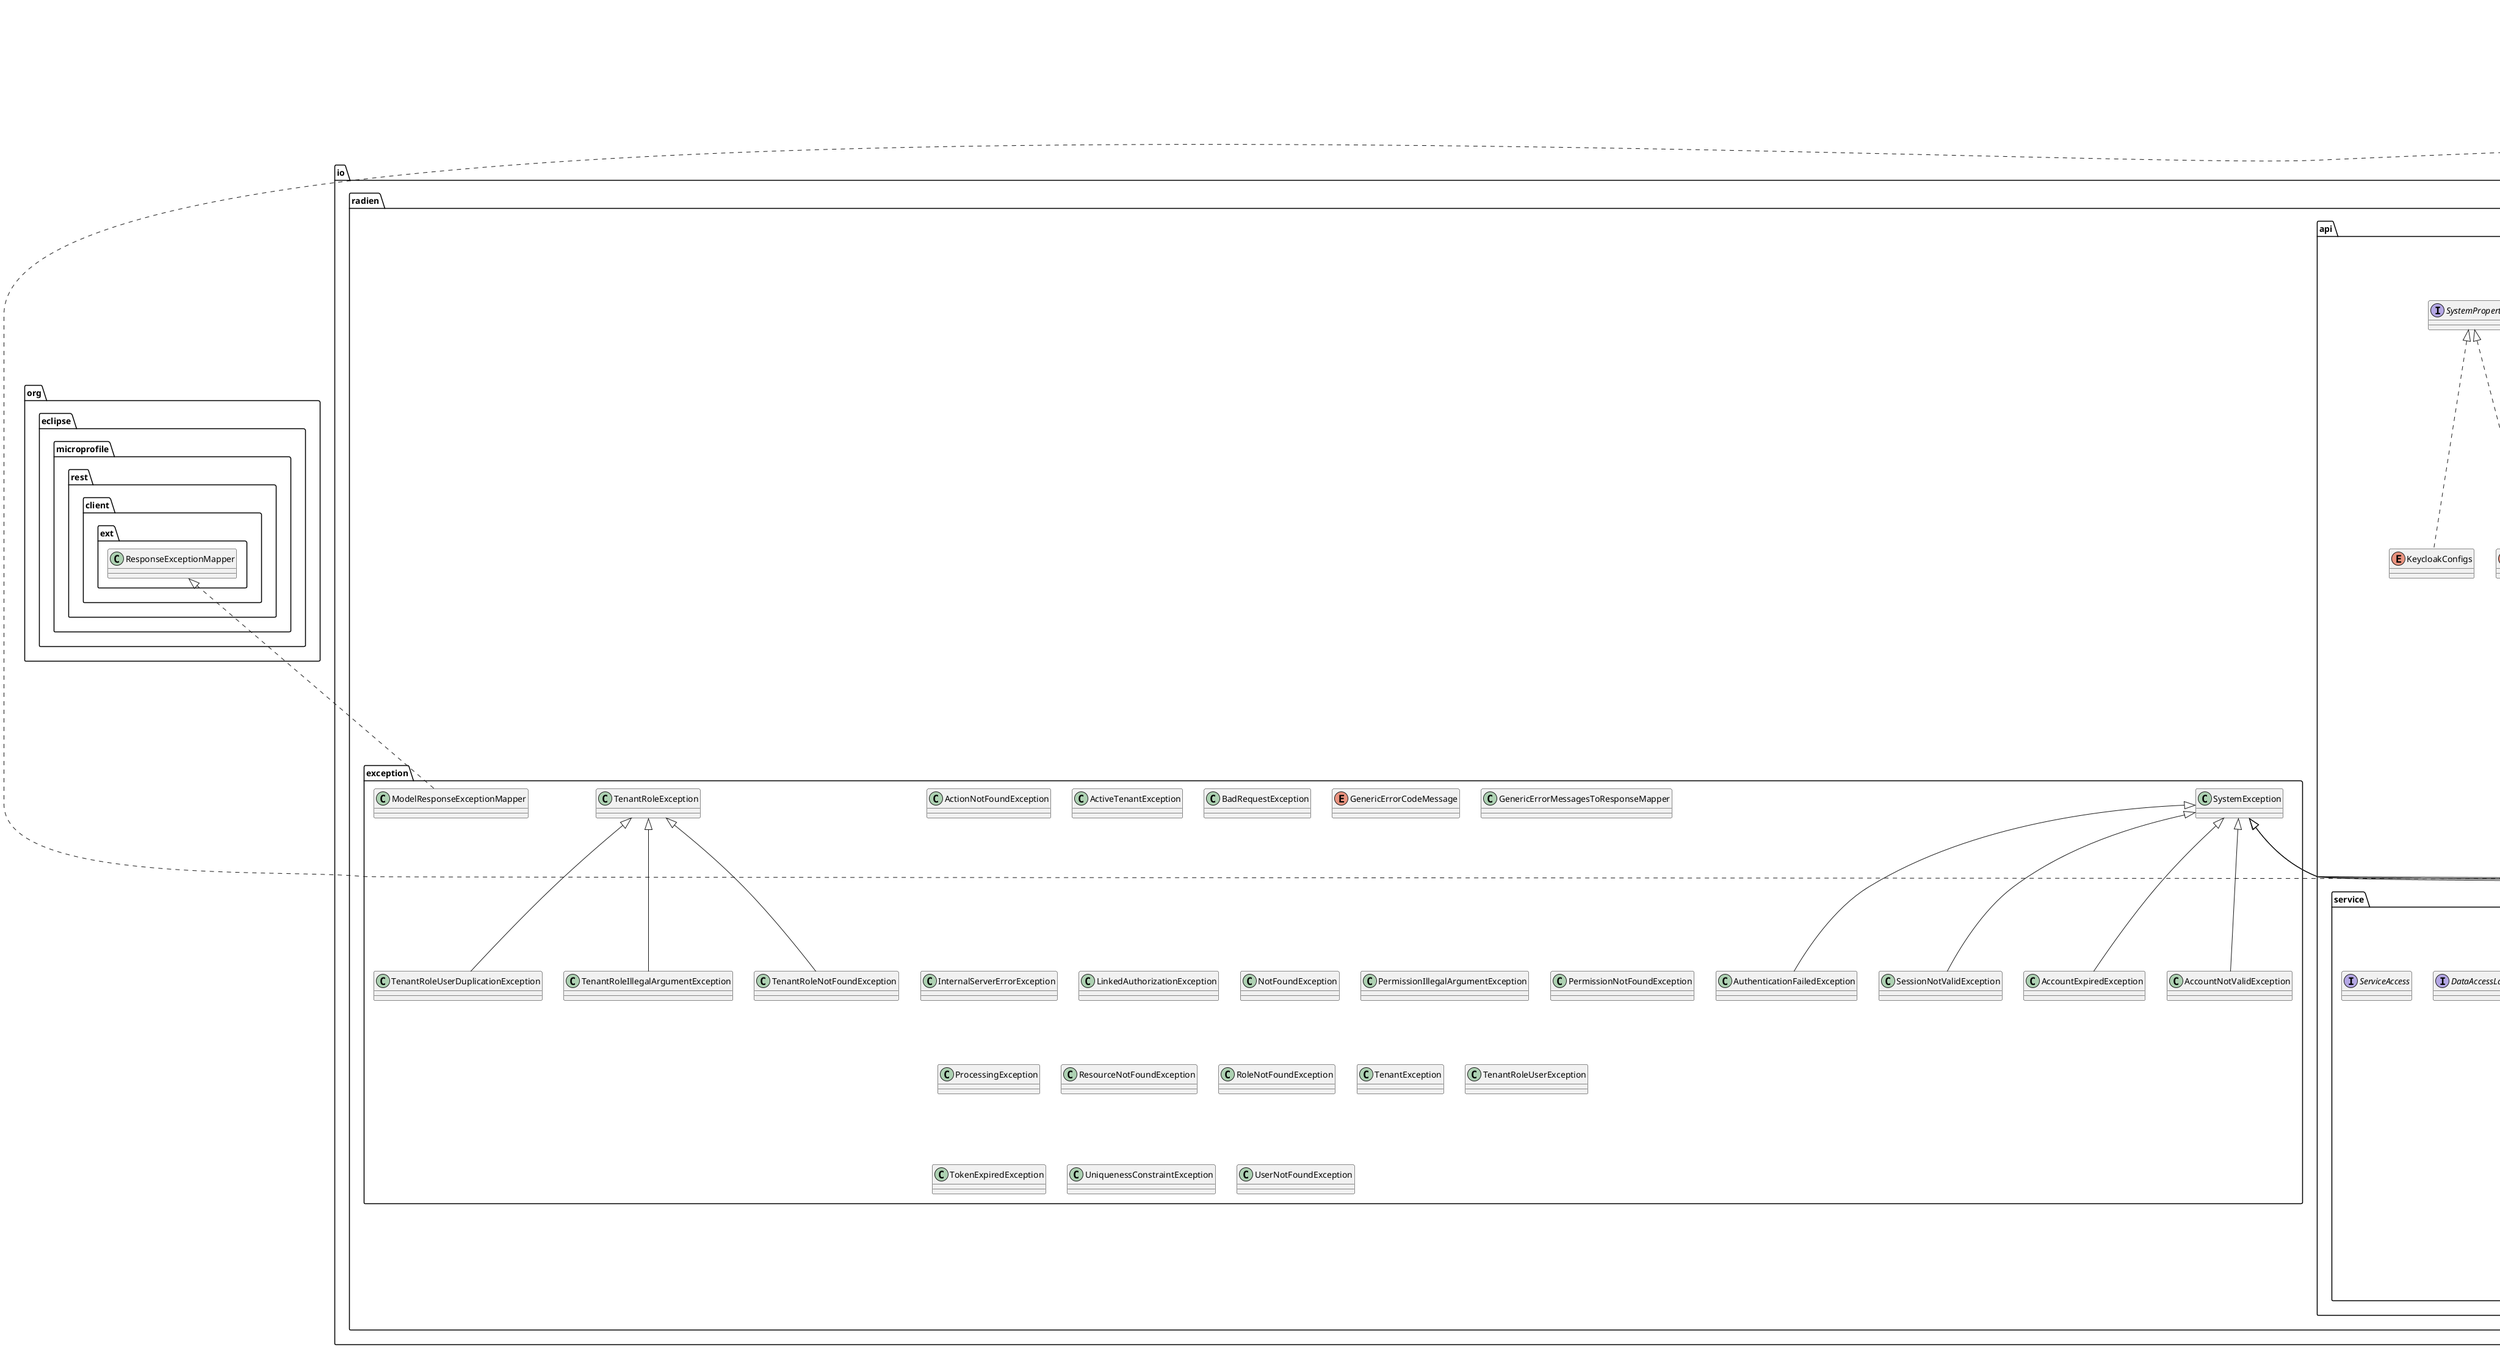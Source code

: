 @startuml

title __RD-API's Class Diagram__\n

  namespace io.radien.api {
    interface io.radien.api.Appframeable {
    }
  }
  

  namespace io.radien.api {
    interface io.radien.api.Configurable {
    }
  }
  

  namespace io.radien.api {
    interface io.radien.api.Event {
    }
  }
  

  namespace io.radien.api {
    interface io.radien.api.IAppframe {
    }
  }
  

  namespace io.radien.api {
    enum KeycloakConfigs {
    }
  }
  

  namespace io.radien.api {
    interface io.radien.api.Model {
    }
  }
  

  namespace io.radien.api {
    interface io.radien.api.OAFAccess {
    }
  }
  

  namespace io.radien.api {
    enum OAFProperties {
    }
  }
  

  namespace io.radien.api {
    interface io.radien.api.SystemProperties {
    }
  }
  

  namespace io.radien.api {
    enum SystemVariables {
    }
  }
  

  namespace io.radien.api {
    namespace entity {
      class io.radien.api.entity.Page {
      }
    }
  }
  

  namespace io.radien.api {
    namespace kernel.messages {
      enum SystemMessageTypes {
      }
    }
  }
  

  namespace io.radien.api {
    namespace kernel.messages {
      enum SystemMessages {
      }
    }
  }
  

  namespace io.radien.api {
    namespace model {
      abstract class io.radien.api.model.AbstractModel {
      }
    }
  }
  

  namespace io.radien.api {
    namespace model {
      interface io.radien.api.model.Model {
      }
    }
  }
  

  namespace io.radien.api {
    namespace model {
      class io.radien.api.model.ModelValueId {
      }
    }
  }
  

  namespace io.radien.api {
    namespace model {
      interface io.radien.api.model.SystemId {
      }
    }
  }
  

  namespace io.radien.api {
    namespace model {
      namespace identity {
        abstract class io.radien.api.model.identity.AbstractContactModel {
        }
      }
    }
  }
  

  namespace io.radien.api {
    namespace model {
      namespace identity {
        abstract class io.radien.api.model.identity.AbstractIdentityModel {
        }
      }
    }
  }
  

  namespace io.radien.api {
    namespace model {
      namespace identity {
        interface io.radien.api.model.identity.SystemIdentity {
        }
      }
    }
  }
  

  namespace io.radien.api {
    namespace model {
      namespace identity {
        interface io.radien.api.model.identity.SystemIdentityContact {
        }
      }
    }
  }
  

  namespace io.radien.api {
    namespace model {
      namespace permission {
        abstract class io.radien.api.model.permission.AbstractActionModel {
        }
      }
    }
  }
  

  namespace io.radien.api {
    namespace model {
      namespace permission {
        abstract class io.radien.api.model.permission.AbstractPermissionModel {
        }
      }
    }
  }
  

  namespace io.radien.api {
    namespace model {
      namespace permission {
        abstract class io.radien.api.model.permission.AbstractResourceModel {
        }
      }
    }
  }
  

  namespace io.radien.api {
    namespace model {
      namespace permission {
        interface io.radien.api.model.permission.SystemAction {
        }
      }
    }
  }
  

  namespace io.radien.api {
    namespace model {
      namespace permission {
        interface io.radien.api.model.permission.SystemActionSearchFilter {
        }
      }
    }
  }
  

  namespace io.radien.api {
    namespace model {
      namespace permission {
        interface io.radien.api.model.permission.SystemPermission {
        }
      }
    }
  }
  

  namespace io.radien.api {
    namespace model {
      namespace permission {
        interface io.radien.api.model.permission.SystemPermissionSearchFilter {
        }
      }
    }
  }
  

  namespace io.radien.api {
    namespace model {
      namespace permission {
        interface io.radien.api.model.permission.SystemResource {
        }
      }
    }
  }
  

  namespace io.radien.api {
    namespace model {
      namespace permission {
        interface io.radien.api.model.permission.SystemResourceSearchFilter {
        }
      }
    }
  }
  

  namespace io.radien.api {
    namespace model {
      namespace role {
        abstract class io.radien.api.model.role.AbstractRoleModel {
        }
      }
    }
  }
  

  namespace io.radien.api {
    namespace model {
      namespace role {
        interface io.radien.api.model.role.SystemRole {
        }
      }
    }
  }
  

  namespace io.radien.api {
    namespace model {
      namespace role {
        interface io.radien.api.model.role.SystemRoleSearchFilter {
        }
      }
    }
  }
  

  namespace io.radien.api {
    namespace model {
      namespace tenant {
        interface io.radien.api.model.tenant.SystemActiveTenant {
        }
      }
    }
  }
  

  namespace io.radien.api {
    namespace model {
      namespace tenant {
        interface io.radien.api.model.tenant.SystemActiveTenantSearchFilter {
        }
      }
    }
  }
  

  namespace io.radien.api {
    namespace model {
      namespace tenant {
        interface io.radien.api.model.tenant.SystemContract {
        }
      }
    }
  }
  

  namespace io.radien.api {
    namespace model {
      namespace tenant {
        interface io.radien.api.model.tenant.SystemTenant {
        }
      }
    }
  }
  

  namespace io.radien.api {
    namespace model {
      namespace tenant {
        interface io.radien.api.model.tenant.SystemTenantSearchFilter {
        }
      }
    }
  }
  

  namespace io.radien.api {
    namespace model {
      namespace tenant {
        interface io.radien.api.model.tenant.SystemTenantType {
        }
      }
    }
  }
  

  namespace io.radien.api {
    namespace model {
      namespace tenant {
        namespace ole {
          interface io.radien.api.model.tenantrole.SystemTenantRole {
          }
        }
      }
    }
  }
  

  namespace io.radien.api {
    namespace model {
      namespace tenant {
        namespace ole {
          interface io.radien.api.model.tenantrole.SystemTenantRolePermission {
          }
        }
      }
    }
  }
  

  namespace io.radien.api {
    namespace model {
      namespace tenant {
        namespace ole {
          interface io.radien.api.model.tenantrole.SystemTenantRolePermissionSearchFilter {
          }
        }
      }
    }
  }
  

  namespace io.radien.api {
    namespace model {
      namespace tenant {
        namespace ole {
          interface io.radien.api.model.tenantrole.SystemTenantRoleSearchFilter {
          }
        }
      }
    }
  }
  

  namespace io.radien.api {
    namespace model {
      namespace tenant {
        namespace ole {
          interface io.radien.api.model.tenantrole.SystemTenantRoleUser {
          }
        }
      }
    }
  }
  

  namespace io.radien.api {
    namespace model {
      namespace tenant {
        namespace ole {
          interface io.radien.api.model.tenantrole.SystemTenantRoleUserSearchFilter {
          }
        }
      }
    }
  }
  

  namespace io.radien.api {
    namespace model {
      namespace user {
        abstract class io.radien.api.model.user.AbstractUserModel {
        }
      }
    }
  }
  

  namespace io.radien.api {
    namespace model {
      namespace user {
        interface io.radien.api.model.user.SystemUser {
        }
      }
    }
  }
  

  namespace io.radien.api {
    namespace model {
      namespace user {
        interface io.radien.api.model.user.SystemUserSearchFilter {
        }
      }
    }
  }
  

  namespace io.radien.api {
    namespace search {
      class io.radien.api.search.SearchFilterCriteria {
      }
    }
  }
  

  namespace io.radien.api {
    namespace search {
      class io.radien.api.search.SearchableByIds {
      }
    }
  }
  

  namespace io.radien.api {
    namespace search {
      interface io.radien.api.search.SystemSearchFilterCriteria {
      }
    }
  }
  

  namespace io.radien.api {
    namespace search {
      interface io.radien.api.search.SystemSearchableByIds {
      }
    }
  }
  

  namespace io.radien.api {
    namespace security {
      interface io.radien.api.security.TokensPlaceHolder {
      }
    }
  }
  

  namespace io.radien.api {
    namespace security {
      interface io.radien.api.security.UserSessionEnabled {
      }
    }
  }
  

  namespace io.radien.api {
    namespace service {
      interface io.radien.api.service.DataAccessLayer {
      }
    }
  }
  

  namespace io.radien.api {
    namespace service {
      interface io.radien.api.service.ServiceAccess {
      }
    }
  }
  

  namespace io.radien.api {
    namespace service {
      namespace batch {
        class io.radien.api.service.batch.BatchSummary {
        }
      }
    }
  }
  

  namespace io.radien.api {
    namespace service {
      namespace batch {
        class io.radien.api.service.batch.DataIssue {
        }
      }
    }
  }
  

  namespace io.radien.api {
    namespace service {
      namespace ecm {
        interface io.radien.api.service.ecm.ContentServiceAccess {
        }
      }
    }
  }
  

  namespace io.radien.api {
    namespace service {
      namespace ecm {
        namespace exception {
          class io.radien.api.service.ecm.exception.ContentNotAvailableException {
          }
        }
      }
    }
  }
  

  namespace io.radien.api {
    namespace service {
      namespace ecm {
        namespace exception {
          class io.radien.api.service.ecm.exception.ContentRepositoryNotAvailableException {
          }
        }
      }
    }
  }
  

  namespace io.radien.api {
    namespace service {
      namespace ecm {
        namespace exception {
          class io.radien.api.service.ecm.exception.ElementNotFoundException {
          }
        }
      }
    }
  }
  

  namespace io.radien.api {
    namespace service {
      namespace ecm {
        namespace exception {
          class io.radien.api.service.ecm.exception.NameNotValidException {
          }
        }
      }
    }
  }
  

  namespace io.radien.api {
    namespace service {
      namespace ecm {
        namespace model {
          abstract class io.radien.api.service.ecm.model.AbstractECMModel {
          }
        }
      }
    }
  }
  

  namespace io.radien.api {
    namespace service {
      namespace ecm {
        namespace model {
          class io.radien.api.service.ecm.model.Content {
          }
        }
      }
    }
  }
  

  namespace io.radien.api {
    namespace service {
      namespace ecm {
        namespace model {
          enum ContentType {
          }
        }
      }
    }
  }
  

  namespace io.radien.api {
    namespace service {
      namespace ecm {
        namespace model {
          class io.radien.api.service.ecm.model.ContentVersion {
          }
        }
      }
    }
  }
  

  namespace io.radien.api {
    namespace service {
      namespace ecm {
        namespace model {
          class io.radien.api.service.ecm.model.Document {
          }
        }
      }
    }
  }
  

  namespace io.radien.api {
    namespace service {
      namespace ecm {
        namespace model {
          interface io.radien.api.service.ecm.model.EnterpriseContent {
          }
        }
      }
    }
  }
  

  namespace io.radien.api {
    namespace service {
      namespace ecm {
        namespace model {
          class io.radien.api.service.ecm.model.Folder {
          }
        }
      }
    }
  }
  

  namespace io.radien.api {
    namespace service {
      namespace ecm {
        namespace model {
          class io.radien.api.service.ecm.model.GenericEnterpriseContent {
          }
        }
      }
    }
  }
  

  namespace io.radien.api {
    namespace service {
      namespace ecm {
        namespace model {
          class io.radien.api.service.ecm.model.RestTreeNode {
          }
        }
      }
    }
  }
  

  namespace io.radien.api {
    namespace service {
      namespace ecm {
        namespace model {
          interface io.radien.api.service.ecm.model.SystemContentVersion {
          }
        }
      }
    }
  }
  

  namespace io.radien.api {
    namespace service {
      namespace ecm {
        namespace util {
          class io.radien.api.service.ecm.util.EnterpriseContentDeserializer {
          }
        }
      }
    }
  }
  

  namespace io.radien.api {
    namespace service {
      namespace mail {
        interface io.radien.api.service.mail.MailServiceAccess {
        }
      }
    }
  }
  

  namespace io.radien.api {
    namespace service {
      namespace mail {
        interface io.radien.api.service.mail.MailTemplateAccess {
        }
      }
    }
  }
  

  namespace io.radien.api {
    namespace service {
      namespace mail {
        namespace model {
          interface io.radien.api.service.mail.model.Mail {
          }
        }
      }
    }
  }
  

  namespace io.radien.api {
    namespace service {
      namespace mail {
        namespace model {
          enum MailContentType {
          }
        }
      }
    }
  }
  

  namespace io.radien.api {
    namespace service {
      namespace mail {
        namespace model {
          enum MailType {
          }
        }
      }
    }
  }
  

  namespace io.radien.api {
    namespace service {
      namespace mail {
        namespace model {
          interface io.radien.api.service.mail.model.SystemMailTemplate {
          }
        }
      }
    }
  }
  

  namespace io.radien.api {
    namespace service {
      namespace permission {
        interface io.radien.api.service.permission.ActionRESTServiceAccess {
        }
      }
    }
  }
  

  namespace io.radien.api {
    namespace service {
      namespace permission {
        interface io.radien.api.service.permission.ActionServiceAccess {
        }
      }
    }
  }
  

  namespace io.radien.api {
    namespace service {
      namespace permission {
        interface io.radien.api.service.permission.PermissionRESTServiceAccess {
        }
      }
    }
  }
  

  namespace io.radien.api {
    namespace service {
      namespace permission {
        interface io.radien.api.service.permission.PermissionServiceAccess {
        }
      }
    }
  }
  

  namespace io.radien.api {
    namespace service {
      namespace permission {
        interface io.radien.api.service.permission.ResourceRESTServiceAccess {
        }
      }
    }
  }
  

  namespace io.radien.api {
    namespace service {
      namespace permission {
        interface io.radien.api.service.permission.ResourceServiceAccess {
        }
      }
    }
  }
  

  namespace io.radien.api {
    namespace service {
      namespace permission {
        enum SystemActionsEnum {
        }
      }
    }
  }
  

  namespace io.radien.api {
    namespace service {
      namespace permission {
        enum SystemPermissionsEnum {
        }
      }
    }
  }
  

  namespace io.radien.api {
    namespace service {
      namespace permission {
        enum SystemResourcesEnum {
        }
      }
    }
  }
  

  namespace io.radien.api {
    namespace service {
      namespace role {
        interface io.radien.api.service.role.RoleRESTServiceAccess {
        }
      }
    }
  }
  

  namespace io.radien.api {
    namespace service {
      namespace role {
        interface io.radien.api.service.role.RoleServiceAccess {
        }
      }
    }
  }
  

  namespace io.radien.api {
    namespace service {
      namespace role {
        enum SystemRolesEnum {
        }
      }
    }
  }
  

  namespace io.radien.api {
    namespace service {
      namespace tenant {
        interface io.radien.api.service.tenant.ActiveTenantRESTServiceAccess {
        }
      }
    }
  }
  

  namespace io.radien.api {
    namespace service {
      namespace tenant {
        interface io.radien.api.service.tenant.ActiveTenantServiceAccess {
        }
      }
    }
  }
  

  namespace io.radien.api {
    namespace service {
      namespace tenant {
        interface io.radien.api.service.tenant.ContractRESTServiceAccess {
        }
      }
    }
  }
  

  namespace io.radien.api {
    namespace service {
      namespace tenant {
        interface io.radien.api.service.tenant.ContractServiceAccess {
        }
      }
    }
  }
  

  namespace io.radien.api {
    namespace service {
      namespace tenant {
        interface io.radien.api.service.tenant.TenantRESTServiceAccess {
        }
      }
    }
  }
  

  namespace io.radien.api {
    namespace service {
      namespace tenant {
        interface io.radien.api.service.tenant.TenantServiceAccess {
        }
      }
    }
  }
  

  namespace io.radien.api {
    namespace service {
      namespace tenant {
        namespace ole {
          interface io.radien.api.service.tenantrole.TenantRolePermissionRESTServiceAccess {
          }
        }
      }
    }
  }
  

  namespace io.radien.api {
    namespace service {
      namespace tenant {
        namespace ole {
          interface io.radien.api.service.tenantrole.TenantRolePermissionServiceAccess {
          }
        }
      }
    }
  }
  

  namespace io.radien.api {
    namespace service {
      namespace tenant {
        namespace ole {
          interface io.radien.api.service.tenantrole.TenantRoleRESTServiceAccess {
          }
        }
      }
    }
  }
  

  namespace io.radien.api {
    namespace service {
      namespace tenant {
        namespace ole {
          interface io.radien.api.service.tenantrole.TenantRoleServiceAccess {
          }
        }
      }
    }
  }
  

  namespace io.radien.api {
    namespace service {
      namespace tenant {
        namespace ole {
          interface io.radien.api.service.tenantrole.TenantRoleUserRESTServiceAccess {
          }
        }
      }
    }
  }
  

  namespace io.radien.api {
    namespace service {
      namespace tenant {
        namespace ole {
          interface io.radien.api.service.tenantrole.TenantRoleUserServiceAccess {
          }
        }
      }
    }
  }
  

  namespace io.radien.api {
    namespace service {
      namespace user {
        interface io.radien.api.service.user.UserRESTServiceAccess {
        }
      }
    }
  }
  

  namespace io.radien.api {
    namespace service {
      namespace user {
        interface io.radien.api.service.user.UserServiceAccess {
        }
      }
    }
  }
  

  namespace io.radien.api {
    namespace util {
      class io.radien.api.util.CheckMandatoryParametersServiceUtil {
      }
    }
  }
  

  namespace io.radien.api {
    namespace util {
      class io.radien.api.util.FactoryUtilService {
      }
    }
  }
  

  namespace io.radien.api {
    namespace util {
      class io.radien.api.util.ModelServiceUtil {
      }
    }
  }
  

  namespace io.radien.api {
    namespace util {
      class io.radien.api.util.PageFactory {
      }
    }
  }
  

  namespace io.radien.api {
    namespace webapp.i18n {
      interface io.radien.api.webapp.i18n.LocaleManagerAccess {
      }
    }
  }
  

  namespace io.radien.exception {
    class io.radien.exception.AccountExpiredException {
    }
  }
  

  namespace io.radien.exception {
    class io.radien.exception.AccountNotValidException {
    }
  }
  

  namespace io.radien.exception {
    class io.radien.exception.ActionNotFoundException {
    }
  }
  

  namespace io.radien.exception {
    class io.radien.exception.ActiveTenantException {
    }
  }
  

  namespace io.radien.exception {
    class io.radien.exception.AuthenticationFailedException {
    }
  }
  

  namespace io.radien.exception {
    class io.radien.exception.BadRequestException {
    }
  }
  

  namespace io.radien.exception {
    enum GenericErrorCodeMessage {
    }
  }
  

  namespace io.radien.exception {
    class io.radien.exception.GenericErrorMessagesToResponseMapper {
    }
  }
  

  namespace io.radien.exception {
    class io.radien.exception.InternalServerErrorException {
    }
  }
  

  namespace io.radien.exception {
    class io.radien.exception.LinkedAuthorizationException {
    }
  }
  

  namespace io.radien.exception {
    class io.radien.exception.ModelResponseExceptionMapper {
    }
  }
  

  namespace io.radien.exception {
    class io.radien.exception.NotFoundException {
    }
  }
  

  namespace io.radien.exception {
    class io.radien.exception.PermissionIllegalArgumentException {
    }
  }
  

  namespace io.radien.exception {
    class io.radien.exception.PermissionNotFoundException {
    }
  }
  

  namespace io.radien.exception {
    class io.radien.exception.ProcessingException {
    }
  }
  

  namespace io.radien.exception {
    class io.radien.exception.ResourceNotFoundException {
    }
  }
  

  namespace io.radien.exception {
    class io.radien.exception.RoleNotFoundException {
    }
  }
  

  namespace io.radien.exception {
    class io.radien.exception.SessionNotValidException {
    }
  }
  

  namespace io.radien.exception {
    class io.radien.exception.SystemException {
    }
  }
  

  namespace io.radien.exception {
    class io.radien.exception.TenantException {
    }
  }
  

  namespace io.radien.exception {
    class io.radien.exception.TenantRoleException {
    }
  }
  

  namespace io.radien.exception {
    class io.radien.exception.TenantRoleIllegalArgumentException {
    }
  }
  

  namespace io.radien.exception {
    class io.radien.exception.TenantRoleNotFoundException {
    }
  }
  

  namespace io.radien.exception {
    class io.radien.exception.TenantRoleUserDuplicationException {
    }
  }
  

  namespace io.radien.exception {
    class io.radien.exception.TenantRoleUserException {
    }
  }
  

  namespace io.radien.exception {
    class io.radien.exception.TokenExpiredException {
    }
  }
  

  namespace io.radien.exception {
    class io.radien.exception.UniquenessConstraintException {
    }
  }
  

  namespace io.radien.exception {
    class io.radien.exception.UserNotFoundException {
    }
  }
  

  io.radien.api.KeycloakConfigs .up.|> io.radien.api.SystemProperties
  io.radien.api.OAFProperties .up.|> io.radien.api.SystemProperties
  io.radien.api.entity.Page .up.|> java.io.Serializable
  io.radien.api.kernel.messages.SystemMessages o-- io.radien.api.kernel.messages.SystemMessageTypes : errorType
  io.radien.api.model.AbstractModel .up.|> io.radien.api.model.Model
  io.radien.api.model.AbstractModel -up-|> io.radien.api.model.ModelValueId
  io.radien.api.model.ModelValueId .up.|> io.radien.api.model.SystemId
  io.radien.api.model.identity.AbstractContactModel .up.|> io.radien.api.model.identity.SystemIdentityContact
  io.radien.api.model.identity.AbstractContactModel -up-|> io.radien.api.model.AbstractModel
  io.radien.api.model.identity.AbstractContactModel o-- io.radien.api.model.identity.SystemIdentity : identity
  io.radien.api.model.identity.AbstractIdentityModel .up.|> io.radien.api.model.identity.SystemIdentity
  io.radien.api.model.identity.AbstractIdentityModel -up-|> io.radien.api.model.AbstractModel
  io.radien.api.model.permission.AbstractActionModel .up.|> io.radien.api.model.permission.SystemAction
  io.radien.api.model.permission.AbstractActionModel -up-|> io.radien.api.model.AbstractModel
  io.radien.api.model.permission.AbstractPermissionModel .up.|> io.radien.api.model.permission.SystemPermission
  io.radien.api.model.permission.AbstractPermissionModel -up-|> io.radien.api.model.AbstractModel
  io.radien.api.model.permission.AbstractResourceModel .up.|> io.radien.api.model.permission.SystemResource
  io.radien.api.model.permission.AbstractResourceModel -up-|> io.radien.api.model.AbstractModel
  io.radien.api.model.role.AbstractRoleModel .up.|> io.radien.api.model.role.SystemRole
  io.radien.api.model.role.AbstractRoleModel -up-|> io.radien.api.model.AbstractModel
  io.radien.api.model.user.AbstractUserModel .up.|> io.radien.api.model.user.SystemUser
  io.radien.api.model.user.AbstractUserModel -up-|> io.radien.api.model.AbstractModel
  io.radien.api.search.SearchFilterCriteria .up.|> io.radien.api.search.SystemSearchFilterCriteria
  io.radien.api.search.SearchableByIds .up.|> io.radien.api.search.SystemSearchableByIds
  io.radien.api.search.SearchableByIds -up-|> io.radien.api.search.SearchFilterCriteria
  io.radien.api.service.ecm.exception.ContentNotAvailableException -up-|> io.radien.exception.SystemException
  io.radien.api.service.ecm.exception.ContentRepositoryNotAvailableException -up-|> io.radien.exception.SystemException
  io.radien.api.service.ecm.exception.ElementNotFoundException -up-|> io.radien.exception.SystemException
  io.radien.api.service.ecm.exception.NameNotValidException -up-|> io.radien.exception.SystemException
  io.radien.api.service.ecm.model.AbstractECMModel -up-|> io.radien.api.model.AbstractModel
  io.radien.api.service.ecm.model.AbstractECMModel o-- io.radien.api.service.ecm.model.ContentType : contentType
  io.radien.api.service.ecm.model.AbstractECMModel o-- io.radien.api.service.ecm.model.SystemContentVersion : version
  io.radien.api.service.ecm.model.Content .up.|> io.radien.api.service.ecm.model.EnterpriseContent
  io.radien.api.service.ecm.model.Content -up-|> io.radien.api.service.ecm.model.AbstractECMModel
  io.radien.api.service.ecm.model.ContentVersion .up.|> io.radien.api.service.ecm.model.SystemContentVersion
  io.radien.api.service.ecm.model.Document .up.|> io.radien.api.service.ecm.model.EnterpriseContent
  io.radien.api.service.ecm.model.Document -up-|> io.radien.api.service.ecm.model.AbstractECMModel
  io.radien.api.service.ecm.model.Folder .up.|> io.radien.api.service.ecm.model.EnterpriseContent
  io.radien.api.service.ecm.model.Folder -up-|> io.radien.api.service.ecm.model.AbstractECMModel
  io.radien.api.service.ecm.model.GenericEnterpriseContent .up.|> io.radien.api.service.ecm.model.EnterpriseContent
  io.radien.api.service.ecm.model.GenericEnterpriseContent -up-|> io.radien.api.service.ecm.model.AbstractECMModel
  io.radien.api.service.ecm.model.RestTreeNode .up.|> com.fasterxml.jackson.core.TreeNode
  io.radien.api.service.ecm.model.RestTreeNode .up.|> java.io.Serializable
  io.radien.api.service.ecm.util.EnterpriseContentDeserializer -up-|> com.fasterxml.jackson.databind.JsonDeserializer
  io.radien.api.service.permission.SystemPermissionsEnum o-- io.radien.api.service.permission.SystemActionsEnum : action
  io.radien.api.service.permission.SystemPermissionsEnum o-- io.radien.api.service.permission.SystemResourcesEnum : resource
  io.radien.api.util.CheckMandatoryParametersServiceUtil .up.|> java.io.Serializable
  io.radien.api.util.FactoryUtilService .up.|> java.io.Serializable
  io.radien.api.util.ModelServiceUtil .up.|> java.io.Serializable
  io.radien.exception.AccountExpiredException -up-|> io.radien.exception.SystemException
  io.radien.exception.AccountNotValidException -up-|> io.radien.exception.SystemException
  io.radien.exception.AuthenticationFailedException -up-|> io.radien.exception.SystemException
  io.radien.exception.ModelResponseExceptionMapper .up.|> org.eclipse.microprofile.rest.client.ext.ResponseExceptionMapper
  io.radien.exception.SessionNotValidException -up-|> io.radien.exception.SystemException
  io.radien.exception.TenantRoleIllegalArgumentException -up-|> io.radien.exception.TenantRoleException
  io.radien.exception.TenantRoleNotFoundException -up-|> io.radien.exception.TenantRoleException
  io.radien.exception.TenantRoleUserDuplicationException -up-|> io.radien.exception.TenantRoleException







@enduml
